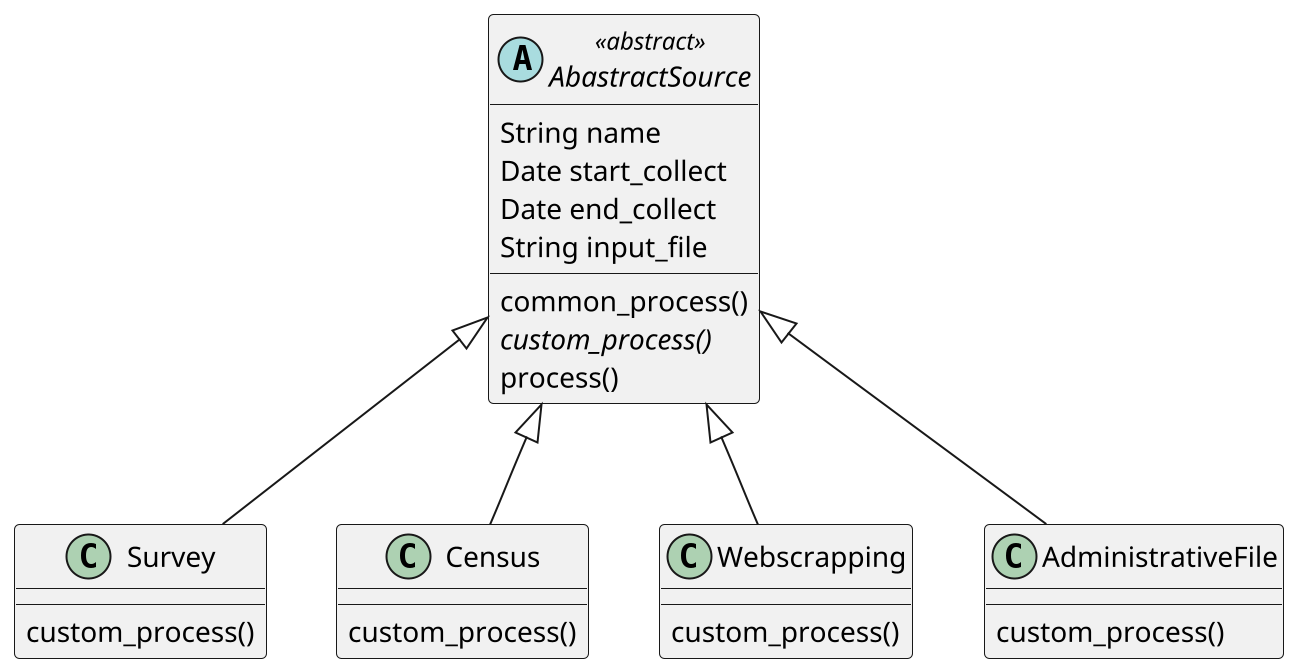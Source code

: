 @startuml
scale 2
abstract class AbastractSource << abstract >> {
    String name
    Date start_collect
    Date end_collect
    String input_file

    common_process()
    {abstract} custom_process()
    process()

}

class Survey {
    custom_process()
}

class Census {
    custom_process()
}

class Webscrapping {
    custom_process()
}

class AdministrativeFile {
    custom_process()
}

AbastractSource <|-- Survey
AbastractSource <|-- Census
AbastractSource <|-- Webscrapping
AbastractSource <|-- AdministrativeFile

@enduml